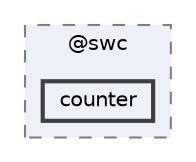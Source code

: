 digraph "C:/Users/arisc/OneDrive/Documents/GitHub/FINAL/EcoEats-Project/node_modules/@swc/counter"
{
 // LATEX_PDF_SIZE
  bgcolor="transparent";
  edge [fontname=Helvetica,fontsize=10,labelfontname=Helvetica,labelfontsize=10];
  node [fontname=Helvetica,fontsize=10,shape=box,height=0.2,width=0.4];
  compound=true
  subgraph clusterdir_cc2506207c61eaa0de6ced04ed8681aa {
    graph [ bgcolor="#edf0f7", pencolor="grey50", label="@swc", fontname=Helvetica,fontsize=10 style="filled,dashed", URL="dir_cc2506207c61eaa0de6ced04ed8681aa.html",tooltip=""]
  dir_b37bc58936bfab739f9c325b29e1a8e7 [label="counter", fillcolor="#edf0f7", color="grey25", style="filled,bold", URL="dir_b37bc58936bfab739f9c325b29e1a8e7.html",tooltip=""];
  }
}
